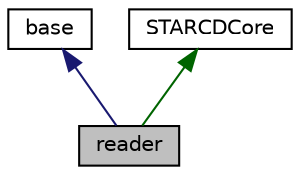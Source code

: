 digraph "reader"
{
  bgcolor="transparent";
  edge [fontname="Helvetica",fontsize="10",labelfontname="Helvetica",labelfontsize="10"];
  node [fontname="Helvetica",fontsize="10",shape=record];
  Node1 [label="reader",height=0.2,width=0.4,color="black", fillcolor="grey75", style="filled" fontcolor="black"];
  Node2 -> Node1 [dir="back",color="midnightblue",fontsize="10",style="solid",fontname="Helvetica"];
  Node2 [label="base",height=0.2,width=0.4,color="black",URL="$classFoam_1_1ccm_1_1base.html",tooltip="Base functionality common to reader and writer classes. "];
  Node3 -> Node1 [dir="back",color="darkgreen",fontsize="10",style="solid",fontname="Helvetica"];
  Node3 [label="STARCDCore",height=0.2,width=0.4,color="black",URL="$classFoam_1_1fileFormats_1_1STARCDCore.html",tooltip="Core routines used when reading/writing PROSTAR vrt/cel/bnd files. "];
}
